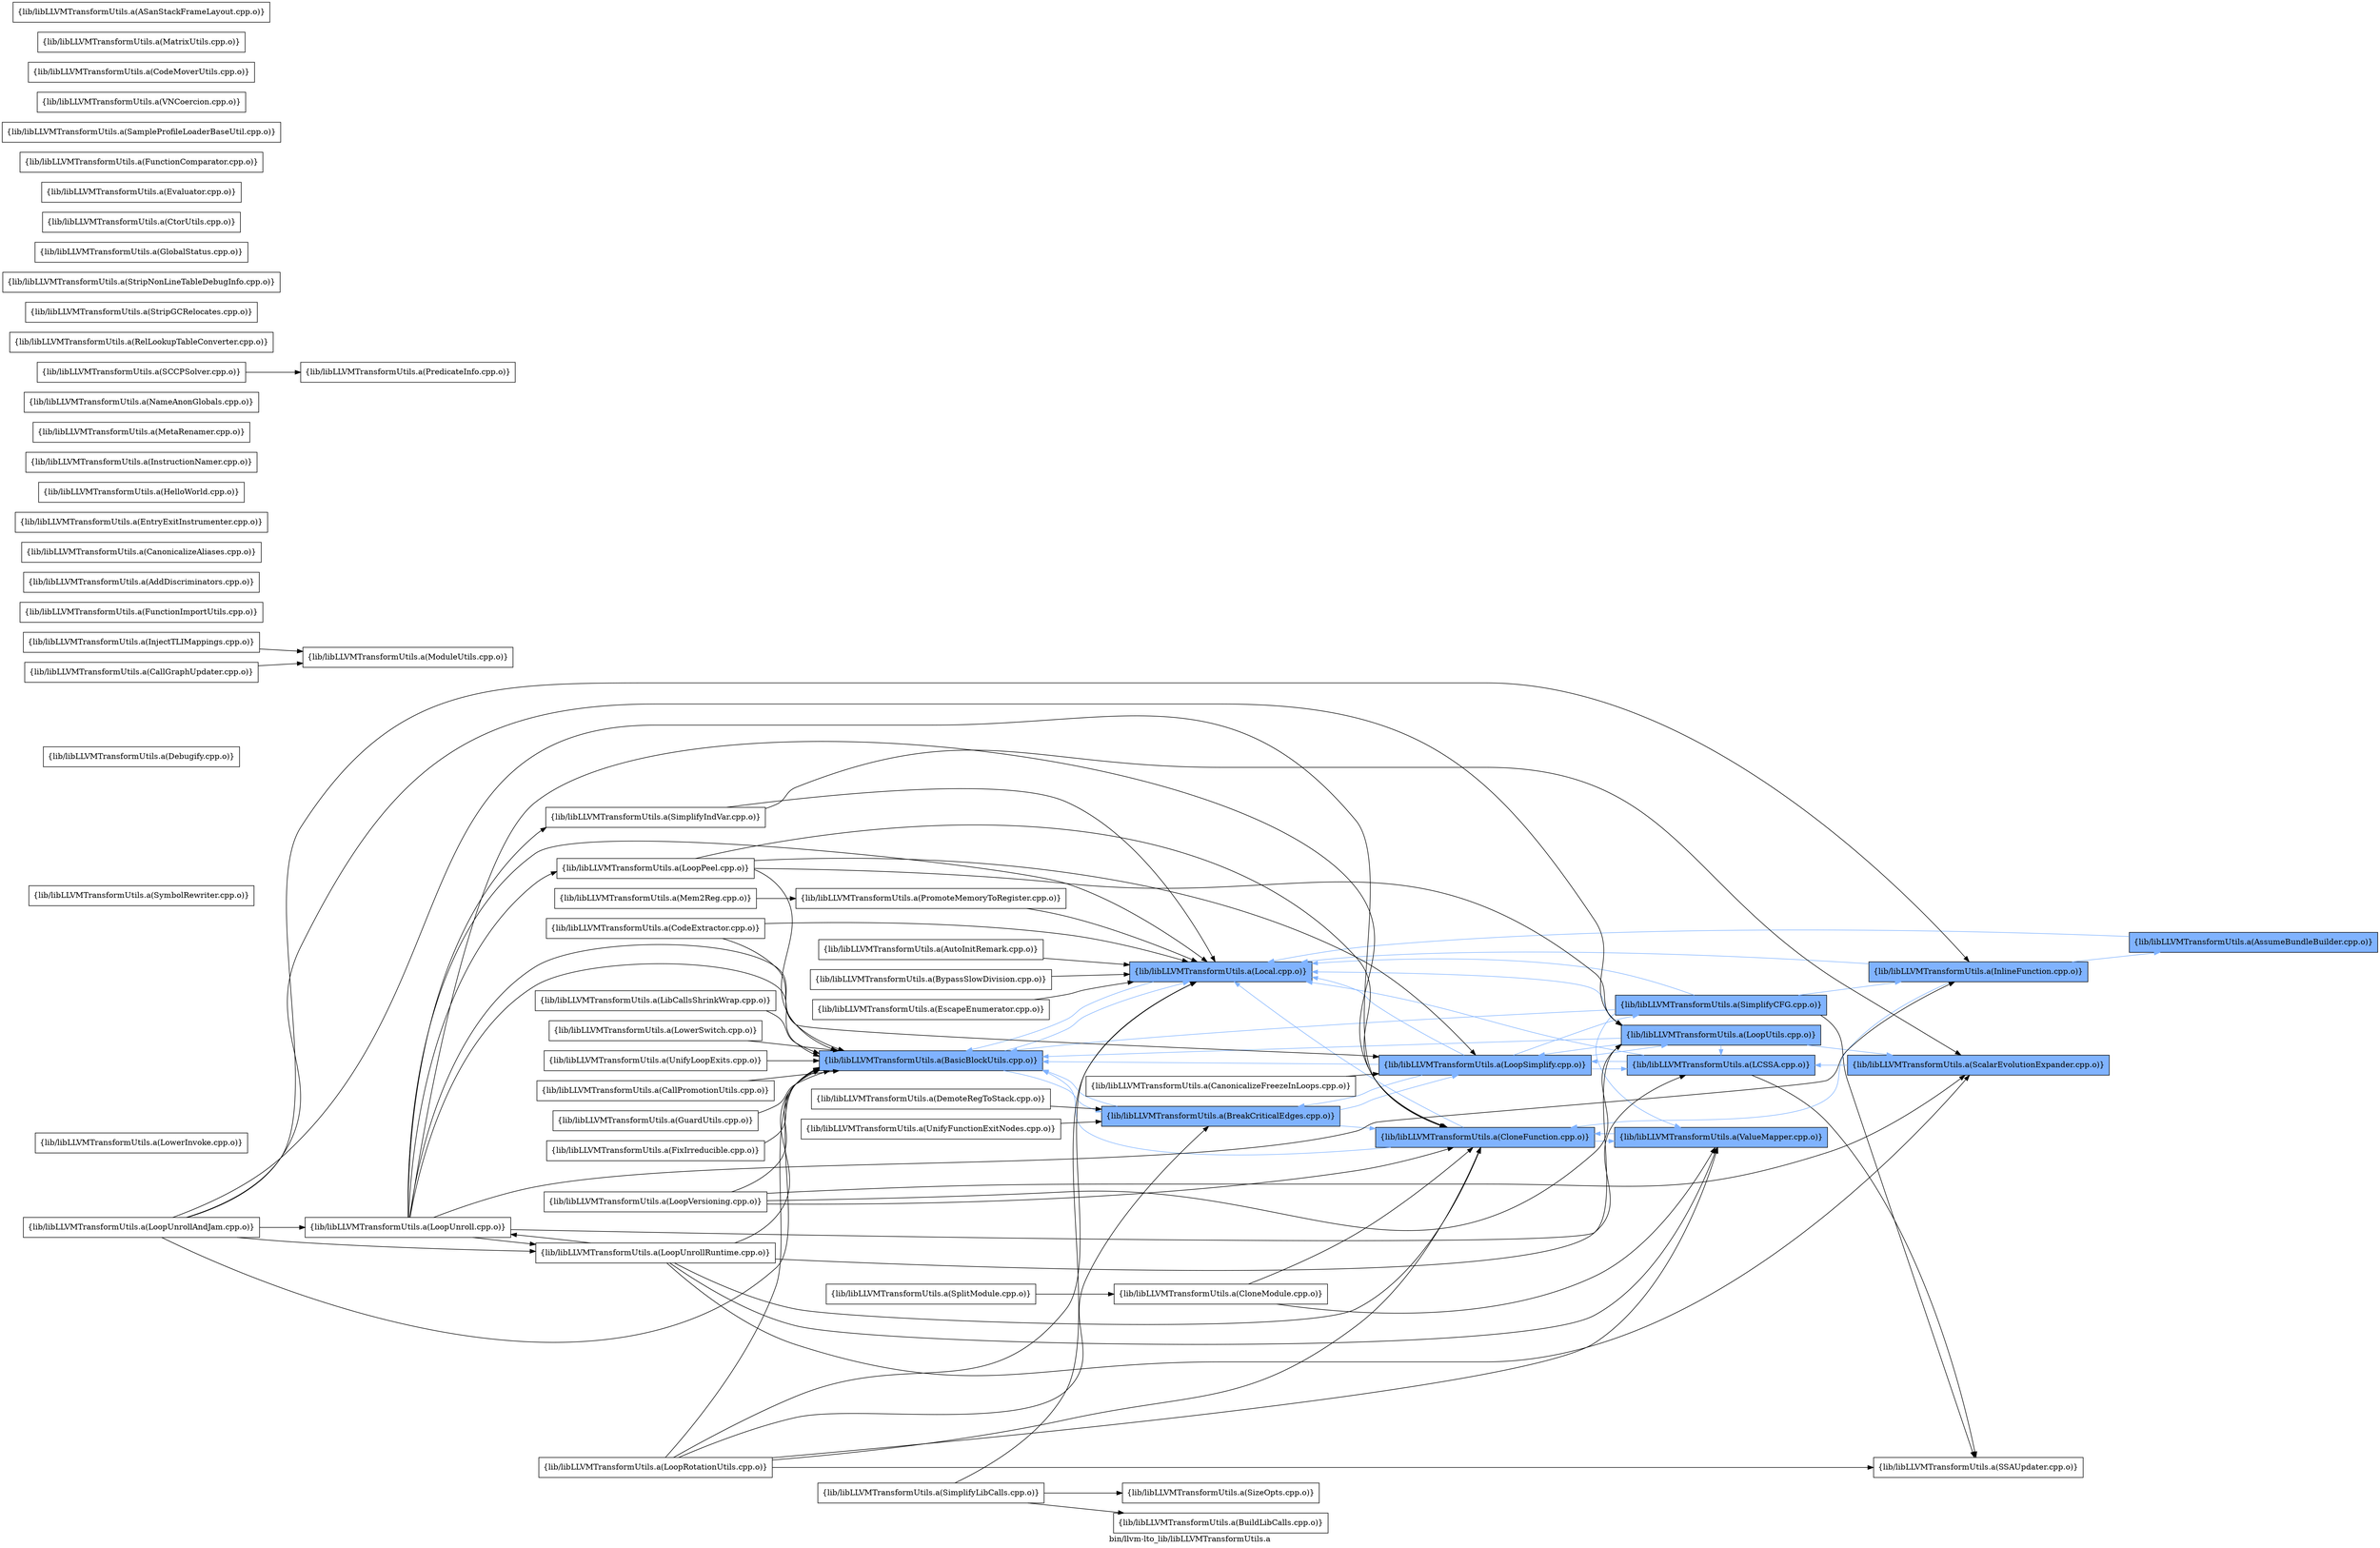 digraph "bin/llvm-lto_lib/libLLVMTransformUtils.a" {
	label="bin/llvm-lto_lib/libLLVMTransformUtils.a";
	rankdir=LR;
	{ rank=same; Node0x558439836818;  }
	{ rank=same; Node0x558439837498; Node0x55843983f1e8;  }
	{ rank=same; Node0x5584398309b8; Node0x5584398408b8;  }
	{ rank=same; Node0x558439824e88; Node0x55843982a568; Node0x55843983d708; Node0x55843982e258;  }
	{ rank=same; Node0x55843982f018; Node0x55843982b4b8; Node0x558439829258;  }

	Node0x558439836818 [shape=record,shape=box,group=1,style=filled,fillcolor="0.600000 0.5 1",label="{lib/libLLVMTransformUtils.a(BasicBlockUtils.cpp.o)}"];
	Node0x558439836818 -> Node0x558439837498[color="0.600000 0.5 1"];
	Node0x558439836818 -> Node0x55843983f1e8[color="0.600000 0.5 1"];
	Node0x55843983f1e8 [shape=record,shape=box,group=1,style=filled,fillcolor="0.600000 0.5 1",label="{lib/libLLVMTransformUtils.a(Local.cpp.o)}"];
	Node0x55843983f1e8 -> Node0x558439836818[color="0.600000 0.5 1"];
	Node0x558439827e58 [shape=record,shape=box,group=0,label="{lib/libLLVMTransformUtils.a(SizeOpts.cpp.o)}"];
	Node0x5584398340b8 [shape=record,shape=box,group=0,label="{lib/libLLVMTransformUtils.a(CanonicalizeFreezeInLoops.cpp.o)}"];
	Node0x5584398340b8 -> Node0x5584398408b8;
	Node0x55843983c8f8 [shape=record,shape=box,group=0,label="{lib/libLLVMTransformUtils.a(LowerInvoke.cpp.o)}"];
	Node0x5584398266e8 [shape=record,shape=box,group=0,label="{lib/libLLVMTransformUtils.a(SymbolRewriter.cpp.o)}"];
	Node0x558439837498 [shape=record,shape=box,group=1,style=filled,fillcolor="0.600000 0.5 1",label="{lib/libLLVMTransformUtils.a(BreakCriticalEdges.cpp.o)}"];
	Node0x558439837498 -> Node0x558439836818[color="0.600000 0.5 1"];
	Node0x558439837498 -> Node0x5584398309b8[color="0.600000 0.5 1"];
	Node0x558439837498 -> Node0x5584398408b8[color="0.600000 0.5 1"];
	Node0x558439833758 [shape=record,shape=box,group=0,label="{lib/libLLVMTransformUtils.a(BypassSlowDivision.cpp.o)}"];
	Node0x558439833758 -> Node0x55843983f1e8;
	Node0x558439828998 [shape=record,shape=box,group=0,label="{lib/libLLVMTransformUtils.a(SimplifyLibCalls.cpp.o)}"];
	Node0x558439828998 -> Node0x558439836d68;
	Node0x558439828998 -> Node0x55843983f1e8;
	Node0x558439828998 -> Node0x558439827e58;
	Node0x558439843068 [shape=record,shape=box,group=0,label="{lib/libLLVMTransformUtils.a(Debugify.cpp.o)}"];
	Node0x55843982e258 [shape=record,shape=box,group=1,style=filled,fillcolor="0.600000 0.5 1",label="{lib/libLLVMTransformUtils.a(SimplifyCFG.cpp.o)}"];
	Node0x55843982e258 -> Node0x558439836818[color="0.600000 0.5 1"];
	Node0x55843982e258 -> Node0x558439829258[color="0.600000 0.5 1"];
	Node0x55843982e258 -> Node0x55843983f1e8[color="0.600000 0.5 1"];
	Node0x55843982e258 -> Node0x55843982f018;
	Node0x55843982e258 -> Node0x558439824e88[color="0.600000 0.5 1"];
	Node0x55843982a568 [shape=record,shape=box,group=1,style=filled,fillcolor="0.600000 0.5 1",label="{lib/libLLVMTransformUtils.a(LCSSA.cpp.o)}"];
	Node0x55843982a568 -> Node0x55843983f1e8[color="0.600000 0.5 1"];
	Node0x55843982a568 -> Node0x5584398408b8[color="0.600000 0.5 1"];
	Node0x55843982a568 -> Node0x55843982f018;
	Node0x5584398408b8 [shape=record,shape=box,group=1,style=filled,fillcolor="0.600000 0.5 1",label="{lib/libLLVMTransformUtils.a(LoopSimplify.cpp.o)}"];
	Node0x5584398408b8 -> Node0x558439836818[color="0.600000 0.5 1"];
	Node0x5584398408b8 -> Node0x558439837498[color="0.600000 0.5 1"];
	Node0x5584398408b8 -> Node0x55843982a568[color="0.600000 0.5 1"];
	Node0x5584398408b8 -> Node0x55843983f1e8[color="0.600000 0.5 1"];
	Node0x5584398408b8 -> Node0x55843983d708[color="0.600000 0.5 1"];
	Node0x5584398408b8 -> Node0x55843982e258[color="0.600000 0.5 1"];
	Node0x55843982b4b8 [shape=record,shape=box,group=1,style=filled,fillcolor="0.600000 0.5 1",label="{lib/libLLVMTransformUtils.a(ScalarEvolutionExpander.cpp.o)}"];
	Node0x55843982b4b8 -> Node0x55843982a568[color="0.600000 0.5 1"];
	Node0x558439829258 [shape=record,shape=box,group=1,style=filled,fillcolor="0.600000 0.5 1",label="{lib/libLLVMTransformUtils.a(InlineFunction.cpp.o)}"];
	Node0x558439829258 -> Node0x55843983e9c8[color="0.600000 0.5 1"];
	Node0x558439829258 -> Node0x5584398309b8[color="0.600000 0.5 1"];
	Node0x558439829258 -> Node0x55843983f1e8[color="0.600000 0.5 1"];
	Node0x558439827458 [shape=record,shape=box,group=0,label="{lib/libLLVMTransformUtils.a(DemoteRegToStack.cpp.o)}"];
	Node0x558439827458 -> Node0x558439837498;
	Node0x5584398282b8 [shape=record,shape=box,group=0,label="{lib/libLLVMTransformUtils.a(EscapeEnumerator.cpp.o)}"];
	Node0x5584398282b8 -> Node0x55843983f1e8;
	Node0x55843983a3c8 [shape=record,shape=box,group=0,label="{lib/libLLVMTransformUtils.a(ModuleUtils.cpp.o)}"];
	Node0x55843983d708 [shape=record,shape=box,group=1,style=filled,fillcolor="0.600000 0.5 1",label="{lib/libLLVMTransformUtils.a(LoopUtils.cpp.o)}"];
	Node0x55843983d708 -> Node0x558439836818[color="0.600000 0.5 1"];
	Node0x55843983d708 -> Node0x55843982a568[color="0.600000 0.5 1"];
	Node0x55843983d708 -> Node0x55843983f1e8[color="0.600000 0.5 1"];
	Node0x55843983d708 -> Node0x5584398408b8[color="0.600000 0.5 1"];
	Node0x55843983d708 -> Node0x55843982b4b8[color="0.600000 0.5 1"];
	Node0x5584398309b8 [shape=record,shape=box,group=1,style=filled,fillcolor="0.600000 0.5 1",label="{lib/libLLVMTransformUtils.a(CloneFunction.cpp.o)}"];
	Node0x5584398309b8 -> Node0x558439836818[color="0.600000 0.5 1"];
	Node0x5584398309b8 -> Node0x55843983f1e8[color="0.600000 0.5 1"];
	Node0x5584398309b8 -> Node0x558439824e88[color="0.600000 0.5 1"];
	Node0x55843982f018 [shape=record,shape=box,group=0,label="{lib/libLLVMTransformUtils.a(SSAUpdater.cpp.o)}"];
	Node0x558439824e88 [shape=record,shape=box,group=1,style=filled,fillcolor="0.600000 0.5 1",label="{lib/libLLVMTransformUtils.a(ValueMapper.cpp.o)}"];
	Node0x558439824e88 -> Node0x5584398309b8[color="0.600000 0.5 1"];
	Node0x558439829de8 [shape=record,shape=box,group=0,label="{lib/libLLVMTransformUtils.a(FunctionImportUtils.cpp.o)}"];
	Node0x558439827bd8 [shape=record,shape=box,group=0,label="{lib/libLLVMTransformUtils.a(SplitModule.cpp.o)}"];
	Node0x558439827bd8 -> Node0x558439827a98;
	Node0x558439836278 [shape=record,shape=box,group=0,label="{lib/libLLVMTransformUtils.a(AddDiscriminators.cpp.o)}"];
	Node0x55843983e9c8 [shape=record,shape=box,group=1,style=filled,fillcolor="0.600000 0.5 1",label="{lib/libLLVMTransformUtils.a(AssumeBundleBuilder.cpp.o)}"];
	Node0x55843983e9c8 -> Node0x55843983f1e8[color="0.600000 0.5 1"];
	Node0x558439834d38 [shape=record,shape=box,group=0,label="{lib/libLLVMTransformUtils.a(CanonicalizeAliases.cpp.o)}"];
	Node0x558439827b38 [shape=record,shape=box,group=0,label="{lib/libLLVMTransformUtils.a(EntryExitInstrumenter.cpp.o)}"];
	Node0x558439826aa8 [shape=record,shape=box,group=0,label="{lib/libLLVMTransformUtils.a(FixIrreducible.cpp.o)}"];
	Node0x558439826aa8 -> Node0x558439836818;
	Node0x5584398299d8 [shape=record,shape=box,group=0,label="{lib/libLLVMTransformUtils.a(HelloWorld.cpp.o)}"];
	Node0x55843982a018 [shape=record,shape=box,group=0,label="{lib/libLLVMTransformUtils.a(InjectTLIMappings.cpp.o)}"];
	Node0x55843982a018 -> Node0x55843983a3c8;
	Node0x55843982ac98 [shape=record,shape=box,group=0,label="{lib/libLLVMTransformUtils.a(InstructionNamer.cpp.o)}"];
	Node0x55843983ff08 [shape=record,shape=box,group=0,label="{lib/libLLVMTransformUtils.a(LibCallsShrinkWrap.cpp.o)}"];
	Node0x55843983ff08 -> Node0x558439836818;
	Node0x55843983d578 [shape=record,shape=box,group=0,label="{lib/libLLVMTransformUtils.a(LoopVersioning.cpp.o)}"];
	Node0x55843983d578 -> Node0x558439836818;
	Node0x55843983d578 -> Node0x5584398309b8;
	Node0x55843983d578 -> Node0x55843983d708;
	Node0x55843983d578 -> Node0x55843982b4b8;
	Node0x55843983c678 [shape=record,shape=box,group=0,label="{lib/libLLVMTransformUtils.a(LowerSwitch.cpp.o)}"];
	Node0x55843983c678 -> Node0x558439836818;
	Node0x55843983b688 [shape=record,shape=box,group=0,label="{lib/libLLVMTransformUtils.a(Mem2Reg.cpp.o)}"];
	Node0x55843983b688 -> Node0x55843982c408;
	Node0x55843983ab98 [shape=record,shape=box,group=0,label="{lib/libLLVMTransformUtils.a(MetaRenamer.cpp.o)}"];
	Node0x55843982d308 [shape=record,shape=box,group=0,label="{lib/libLLVMTransformUtils.a(NameAnonGlobals.cpp.o)}"];
	Node0x55843982cae8 [shape=record,shape=box,group=0,label="{lib/libLLVMTransformUtils.a(PredicateInfo.cpp.o)}"];
	Node0x55843982bc88 [shape=record,shape=box,group=0,label="{lib/libLLVMTransformUtils.a(RelLookupTableConverter.cpp.o)}"];
	Node0x55843982f7e8 [shape=record,shape=box,group=0,label="{lib/libLLVMTransformUtils.a(StripGCRelocates.cpp.o)}"];
	Node0x5584398268c8 [shape=record,shape=box,group=0,label="{lib/libLLVMTransformUtils.a(StripNonLineTableDebugInfo.cpp.o)}"];
	Node0x558439825d88 [shape=record,shape=box,group=0,label="{lib/libLLVMTransformUtils.a(UnifyFunctionExitNodes.cpp.o)}"];
	Node0x558439825d88 -> Node0x558439837498;
	Node0x5584398256a8 [shape=record,shape=box,group=0,label="{lib/libLLVMTransformUtils.a(UnifyLoopExits.cpp.o)}"];
	Node0x5584398256a8 -> Node0x558439836818;
	Node0x55843982c408 [shape=record,shape=box,group=0,label="{lib/libLLVMTransformUtils.a(PromoteMemoryToRegister.cpp.o)}"];
	Node0x55843982c408 -> Node0x55843983f1e8;
	Node0x558439834518 [shape=record,shape=box,group=0,label="{lib/libLLVMTransformUtils.a(CallGraphUpdater.cpp.o)}"];
	Node0x558439834518 -> Node0x55843983a3c8;
	Node0x5584398310e8 [shape=record,shape=box,group=0,label="{lib/libLLVMTransformUtils.a(CodeExtractor.cpp.o)}"];
	Node0x5584398310e8 -> Node0x558439836818;
	Node0x5584398310e8 -> Node0x55843983f1e8;
	Node0x55843982ab58 [shape=record,shape=box,group=0,label="{lib/libLLVMTransformUtils.a(GlobalStatus.cpp.o)}"];
	Node0x558439843748 [shape=record,shape=box,group=0,label="{lib/libLLVMTransformUtils.a(CtorUtils.cpp.o)}"];
	Node0x558439826238 [shape=record,shape=box,group=0,label="{lib/libLLVMTransformUtils.a(Evaluator.cpp.o)}"];
	Node0x558439836d68 [shape=record,shape=box,group=0,label="{lib/libLLVMTransformUtils.a(BuildLibCalls.cpp.o)}"];
	Node0x558439832a38 [shape=record,shape=box,group=0,label="{lib/libLLVMTransformUtils.a(CallPromotionUtils.cpp.o)}"];
	Node0x558439832a38 -> Node0x558439836818;
	Node0x558439826ff8 [shape=record,shape=box,group=0,label="{lib/libLLVMTransformUtils.a(FunctionComparator.cpp.o)}"];
	Node0x55843982e8e8 [shape=record,shape=box,group=0,label="{lib/libLLVMTransformUtils.a(SampleProfileLoaderBaseUtil.cpp.o)}"];
	Node0x558439835a58 [shape=record,shape=box,group=0,label="{lib/libLLVMTransformUtils.a(AutoInitRemark.cpp.o)}"];
	Node0x558439835a58 -> Node0x55843983f1e8;
	Node0x558439828da8 [shape=record,shape=box,group=0,label="{lib/libLLVMTransformUtils.a(GuardUtils.cpp.o)}"];
	Node0x558439828da8 -> Node0x558439836818;
	Node0x558439824708 [shape=record,shape=box,group=0,label="{lib/libLLVMTransformUtils.a(VNCoercion.cpp.o)}"];
	Node0x55843982dad8 [shape=record,shape=box,group=0,label="{lib/libLLVMTransformUtils.a(SimplifyIndVar.cpp.o)}"];
	Node0x55843982dad8 -> Node0x55843983f1e8;
	Node0x55843982dad8 -> Node0x55843982b4b8;
	Node0x558439841768 [shape=record,shape=box,group=0,label="{lib/libLLVMTransformUtils.a(CodeMoverUtils.cpp.o)}"];
	Node0x558439840cc8 [shape=record,shape=box,group=0,label="{lib/libLLVMTransformUtils.a(LoopPeel.cpp.o)}"];
	Node0x558439840cc8 -> Node0x558439836818;
	Node0x558439840cc8 -> Node0x5584398309b8;
	Node0x558439840cc8 -> Node0x5584398408b8;
	Node0x558439840cc8 -> Node0x55843983d708;
	Node0x558439841588 [shape=record,shape=box,group=0,label="{lib/libLLVMTransformUtils.a(LoopRotationUtils.cpp.o)}"];
	Node0x558439841588 -> Node0x558439836818;
	Node0x558439841588 -> Node0x558439837498;
	Node0x558439841588 -> Node0x5584398309b8;
	Node0x558439841588 -> Node0x55843983f1e8;
	Node0x558439841588 -> Node0x55843982f018;
	Node0x558439841588 -> Node0x558439824e88;
	Node0x55843983ea18 [shape=record,shape=box,group=0,label="{lib/libLLVMTransformUtils.a(LoopUnroll.cpp.o)}"];
	Node0x55843983ea18 -> Node0x558439836818;
	Node0x55843983ea18 -> Node0x5584398309b8;
	Node0x55843983ea18 -> Node0x558439829258;
	Node0x55843983ea18 -> Node0x55843982a568;
	Node0x55843983ea18 -> Node0x55843983f1e8;
	Node0x55843983ea18 -> Node0x558439840cc8;
	Node0x55843983ea18 -> Node0x5584398408b8;
	Node0x55843983ea18 -> Node0x55843983e8d8;
	Node0x55843983ea18 -> Node0x55843982dad8;
	Node0x55843983e748 [shape=record,shape=box,group=0,label="{lib/libLLVMTransformUtils.a(LoopUnrollAndJam.cpp.o)}"];
	Node0x55843983e748 -> Node0x558439836818;
	Node0x55843983e748 -> Node0x5584398309b8;
	Node0x55843983e748 -> Node0x558439829258;
	Node0x55843983e748 -> Node0x55843983ea18;
	Node0x55843983e748 -> Node0x55843983e8d8;
	Node0x55843983e748 -> Node0x55843983d708;
	Node0x55843983bae8 [shape=record,shape=box,group=0,label="{lib/libLLVMTransformUtils.a(MatrixUtils.cpp.o)}"];
	Node0x55843982b0f8 [shape=record,shape=box,group=0,label="{lib/libLLVMTransformUtils.a(SCCPSolver.cpp.o)}"];
	Node0x55843982b0f8 -> Node0x55843982cae8;
	Node0x55843983e018 [shape=record,shape=box,group=0,label="{lib/libLLVMTransformUtils.a(ASanStackFrameLayout.cpp.o)}"];
	Node0x55843983e8d8 [shape=record,shape=box,group=0,label="{lib/libLLVMTransformUtils.a(LoopUnrollRuntime.cpp.o)}"];
	Node0x55843983e8d8 -> Node0x558439836818;
	Node0x55843983e8d8 -> Node0x5584398309b8;
	Node0x55843983e8d8 -> Node0x55843983ea18;
	Node0x55843983e8d8 -> Node0x55843983d708;
	Node0x55843983e8d8 -> Node0x55843982b4b8;
	Node0x55843983e8d8 -> Node0x558439824e88;
	Node0x558439827a98 [shape=record,shape=box,group=0,label="{lib/libLLVMTransformUtils.a(CloneModule.cpp.o)}"];
	Node0x558439827a98 -> Node0x5584398309b8;
	Node0x558439827a98 -> Node0x558439824e88;
}
